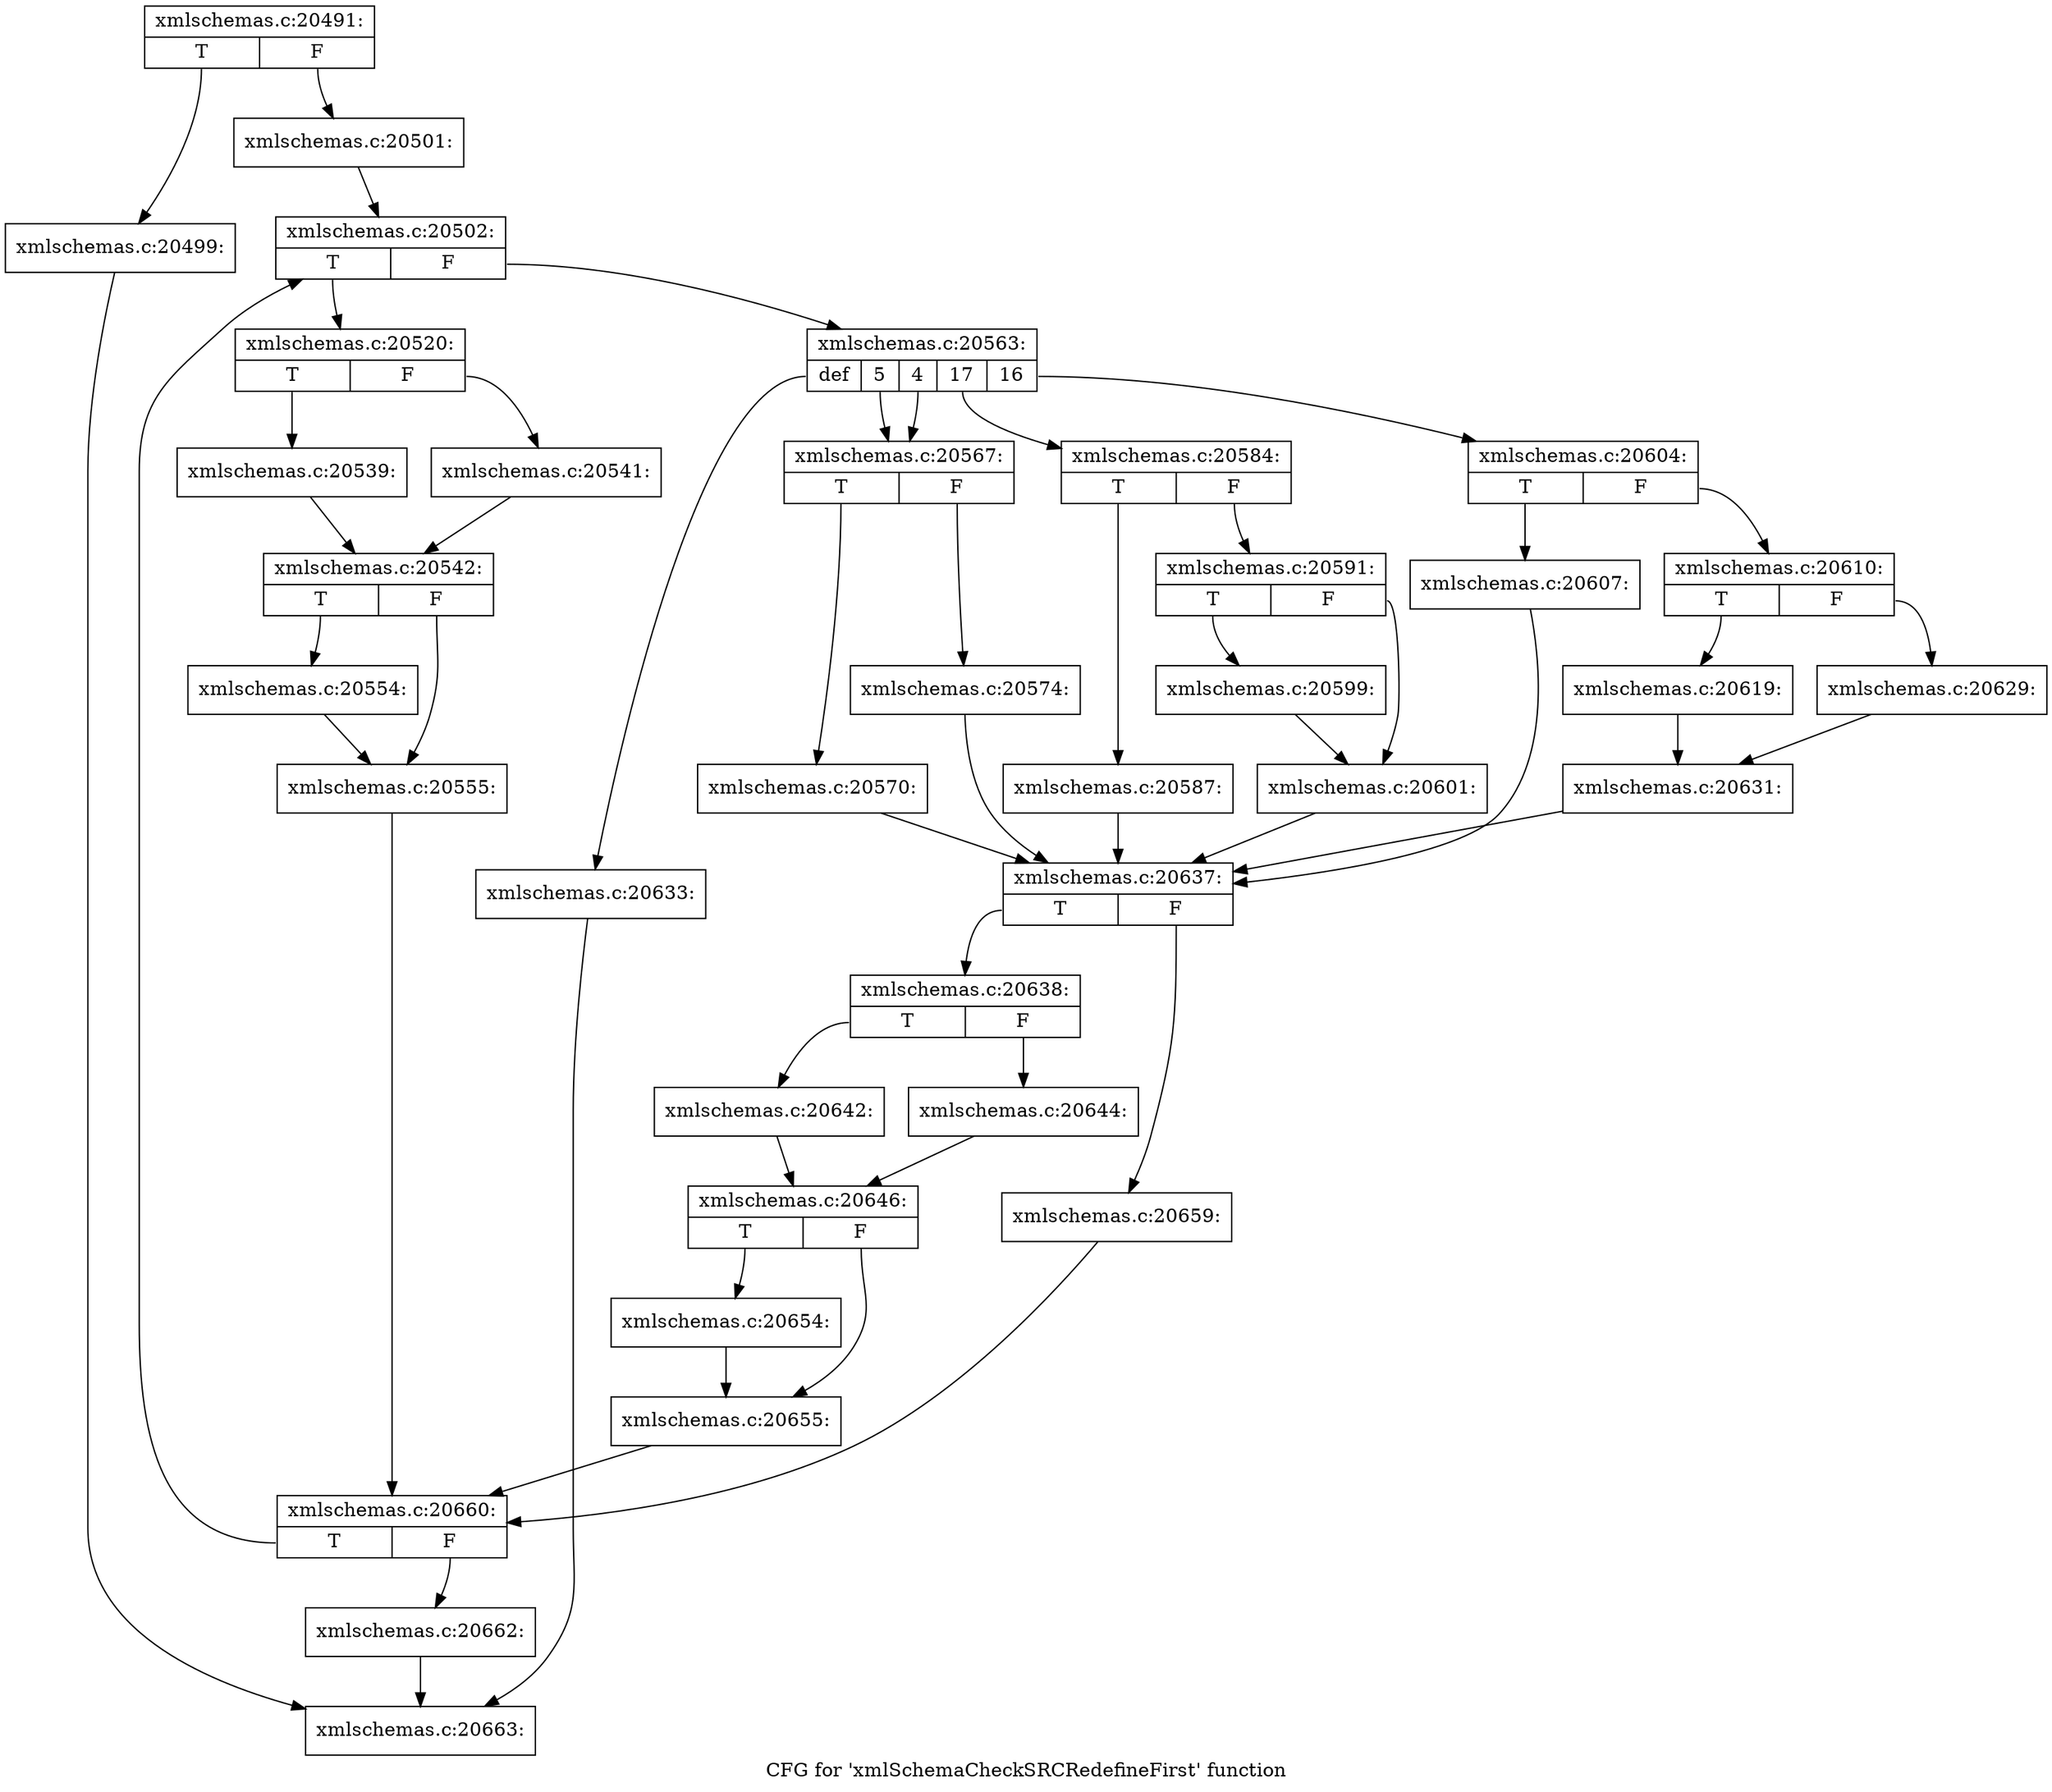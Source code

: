 digraph "CFG for 'xmlSchemaCheckSRCRedefineFirst' function" {
	label="CFG for 'xmlSchemaCheckSRCRedefineFirst' function";

	Node0x55d026297ac0 [shape=record,label="{xmlschemas.c:20491:|{<s0>T|<s1>F}}"];
	Node0x55d026297ac0:s0 -> Node0x55d0262c7220;
	Node0x55d026297ac0:s1 -> Node0x55d0262c7270;
	Node0x55d0262c7220 [shape=record,label="{xmlschemas.c:20499:}"];
	Node0x55d0262c7220 -> Node0x55d026297b10;
	Node0x55d0262c7270 [shape=record,label="{xmlschemas.c:20501:}"];
	Node0x55d0262c7270 -> Node0x55d0262c7770;
	Node0x55d0262c7770 [shape=record,label="{xmlschemas.c:20502:|{<s0>T|<s1>F}}"];
	Node0x55d0262c7770:s0 -> Node0x55d0262c8c80;
	Node0x55d0262c7770:s1 -> Node0x55d0262c8cd0;
	Node0x55d0262c8c80 [shape=record,label="{xmlschemas.c:20520:|{<s0>T|<s1>F}}"];
	Node0x55d0262c8c80:s0 -> Node0x55d0262c9570;
	Node0x55d0262c8c80:s1 -> Node0x55d0262c9610;
	Node0x55d0262c9570 [shape=record,label="{xmlschemas.c:20539:}"];
	Node0x55d0262c9570 -> Node0x55d0262c95c0;
	Node0x55d0262c9610 [shape=record,label="{xmlschemas.c:20541:}"];
	Node0x55d0262c9610 -> Node0x55d0262c95c0;
	Node0x55d0262c95c0 [shape=record,label="{xmlschemas.c:20542:|{<s0>T|<s1>F}}"];
	Node0x55d0262c95c0:s0 -> Node0x55d0262ca960;
	Node0x55d0262c95c0:s1 -> Node0x55d0262ca9b0;
	Node0x55d0262ca960 [shape=record,label="{xmlschemas.c:20554:}"];
	Node0x55d0262ca960 -> Node0x55d0262ca9b0;
	Node0x55d0262ca9b0 [shape=record,label="{xmlschemas.c:20555:}"];
	Node0x55d0262ca9b0 -> Node0x55d0262c7720;
	Node0x55d0262c8cd0 [shape=record,label="{xmlschemas.c:20563:|{<s0>def|<s1>5|<s2>4|<s3>17|<s4>16}}"];
	Node0x55d0262c8cd0:s0 -> Node0x55d0262cb830;
	Node0x55d0262c8cd0:s1 -> Node0x55d0262cbb30;
	Node0x55d0262c8cd0:s2 -> Node0x55d0262cbb30;
	Node0x55d0262c8cd0:s3 -> Node0x55d0262ccbe0;
	Node0x55d0262c8cd0:s4 -> Node0x55d0262ce310;
	Node0x55d0262cbb30 [shape=record,label="{xmlschemas.c:20567:|{<s0>T|<s1>F}}"];
	Node0x55d0262cbb30:s0 -> Node0x55d0262cbc20;
	Node0x55d0262cbb30:s1 -> Node0x55d0262cbc70;
	Node0x55d0262cbc20 [shape=record,label="{xmlschemas.c:20570:}"];
	Node0x55d0262cbc20 -> Node0x55d0262cb620;
	Node0x55d0262cbc70 [shape=record,label="{xmlschemas.c:20574:}"];
	Node0x55d0262cbc70 -> Node0x55d0262cb620;
	Node0x55d0262ccbe0 [shape=record,label="{xmlschemas.c:20584:|{<s0>T|<s1>F}}"];
	Node0x55d0262ccbe0:s0 -> Node0x55d0262ccc90;
	Node0x55d0262ccbe0:s1 -> Node0x55d0262ccce0;
	Node0x55d0262ccc90 [shape=record,label="{xmlschemas.c:20587:}"];
	Node0x55d0262ccc90 -> Node0x55d0262cb620;
	Node0x55d0262ccce0 [shape=record,label="{xmlschemas.c:20591:|{<s0>T|<s1>F}}"];
	Node0x55d0262ccce0:s0 -> Node0x55d0262cd580;
	Node0x55d0262ccce0:s1 -> Node0x55d0262cd5d0;
	Node0x55d0262cd580 [shape=record,label="{xmlschemas.c:20599:}"];
	Node0x55d0262cd580 -> Node0x55d0262cd5d0;
	Node0x55d0262cd5d0 [shape=record,label="{xmlschemas.c:20601:}"];
	Node0x55d0262cd5d0 -> Node0x55d0262cb620;
	Node0x55d0262ce310 [shape=record,label="{xmlschemas.c:20604:|{<s0>T|<s1>F}}"];
	Node0x55d0262ce310:s0 -> Node0x55d0262ce3c0;
	Node0x55d0262ce310:s1 -> Node0x55d0262ce410;
	Node0x55d0262ce3c0 [shape=record,label="{xmlschemas.c:20607:}"];
	Node0x55d0262ce3c0 -> Node0x55d0262cb620;
	Node0x55d0262ce410 [shape=record,label="{xmlschemas.c:20610:|{<s0>T|<s1>F}}"];
	Node0x55d0262ce410:s0 -> Node0x55d0262cef90;
	Node0x55d0262ce410:s1 -> Node0x55d0262cf030;
	Node0x55d0262cef90 [shape=record,label="{xmlschemas.c:20619:}"];
	Node0x55d0262cef90 -> Node0x55d0262cefe0;
	Node0x55d0262cf030 [shape=record,label="{xmlschemas.c:20629:}"];
	Node0x55d0262cf030 -> Node0x55d0262cefe0;
	Node0x55d0262cefe0 [shape=record,label="{xmlschemas.c:20631:}"];
	Node0x55d0262cefe0 -> Node0x55d0262cb620;
	Node0x55d0262cb830 [shape=record,label="{xmlschemas.c:20633:}"];
	Node0x55d0262cb830 -> Node0x55d026297b10;
	Node0x55d0262cb620 [shape=record,label="{xmlschemas.c:20637:|{<s0>T|<s1>F}}"];
	Node0x55d0262cb620:s0 -> Node0x55d0262d07c0;
	Node0x55d0262cb620:s1 -> Node0x55d0262d0810;
	Node0x55d0262d07c0 [shape=record,label="{xmlschemas.c:20638:|{<s0>T|<s1>F}}"];
	Node0x55d0262d07c0:s0 -> Node0x55d0262d1080;
	Node0x55d0262d07c0:s1 -> Node0x55d0262d1120;
	Node0x55d0262d1080 [shape=record,label="{xmlschemas.c:20642:}"];
	Node0x55d0262d1080 -> Node0x55d0262d10d0;
	Node0x55d0262d1120 [shape=record,label="{xmlschemas.c:20644:}"];
	Node0x55d0262d1120 -> Node0x55d0262d10d0;
	Node0x55d0262d10d0 [shape=record,label="{xmlschemas.c:20646:|{<s0>T|<s1>F}}"];
	Node0x55d0262d10d0:s0 -> Node0x55d0262d2400;
	Node0x55d0262d10d0:s1 -> Node0x55d0262d2450;
	Node0x55d0262d2400 [shape=record,label="{xmlschemas.c:20654:}"];
	Node0x55d0262d2400 -> Node0x55d0262d2450;
	Node0x55d0262d2450 [shape=record,label="{xmlschemas.c:20655:}"];
	Node0x55d0262d2450 -> Node0x55d0262c7720;
	Node0x55d0262d0810 [shape=record,label="{xmlschemas.c:20659:}"];
	Node0x55d0262d0810 -> Node0x55d0262c7720;
	Node0x55d0262c7720 [shape=record,label="{xmlschemas.c:20660:|{<s0>T|<s1>F}}"];
	Node0x55d0262c7720:s0 -> Node0x55d0262c7770;
	Node0x55d0262c7720:s1 -> Node0x55d0262c76d0;
	Node0x55d0262c76d0 [shape=record,label="{xmlschemas.c:20662:}"];
	Node0x55d0262c76d0 -> Node0x55d026297b10;
	Node0x55d026297b10 [shape=record,label="{xmlschemas.c:20663:}"];
}
